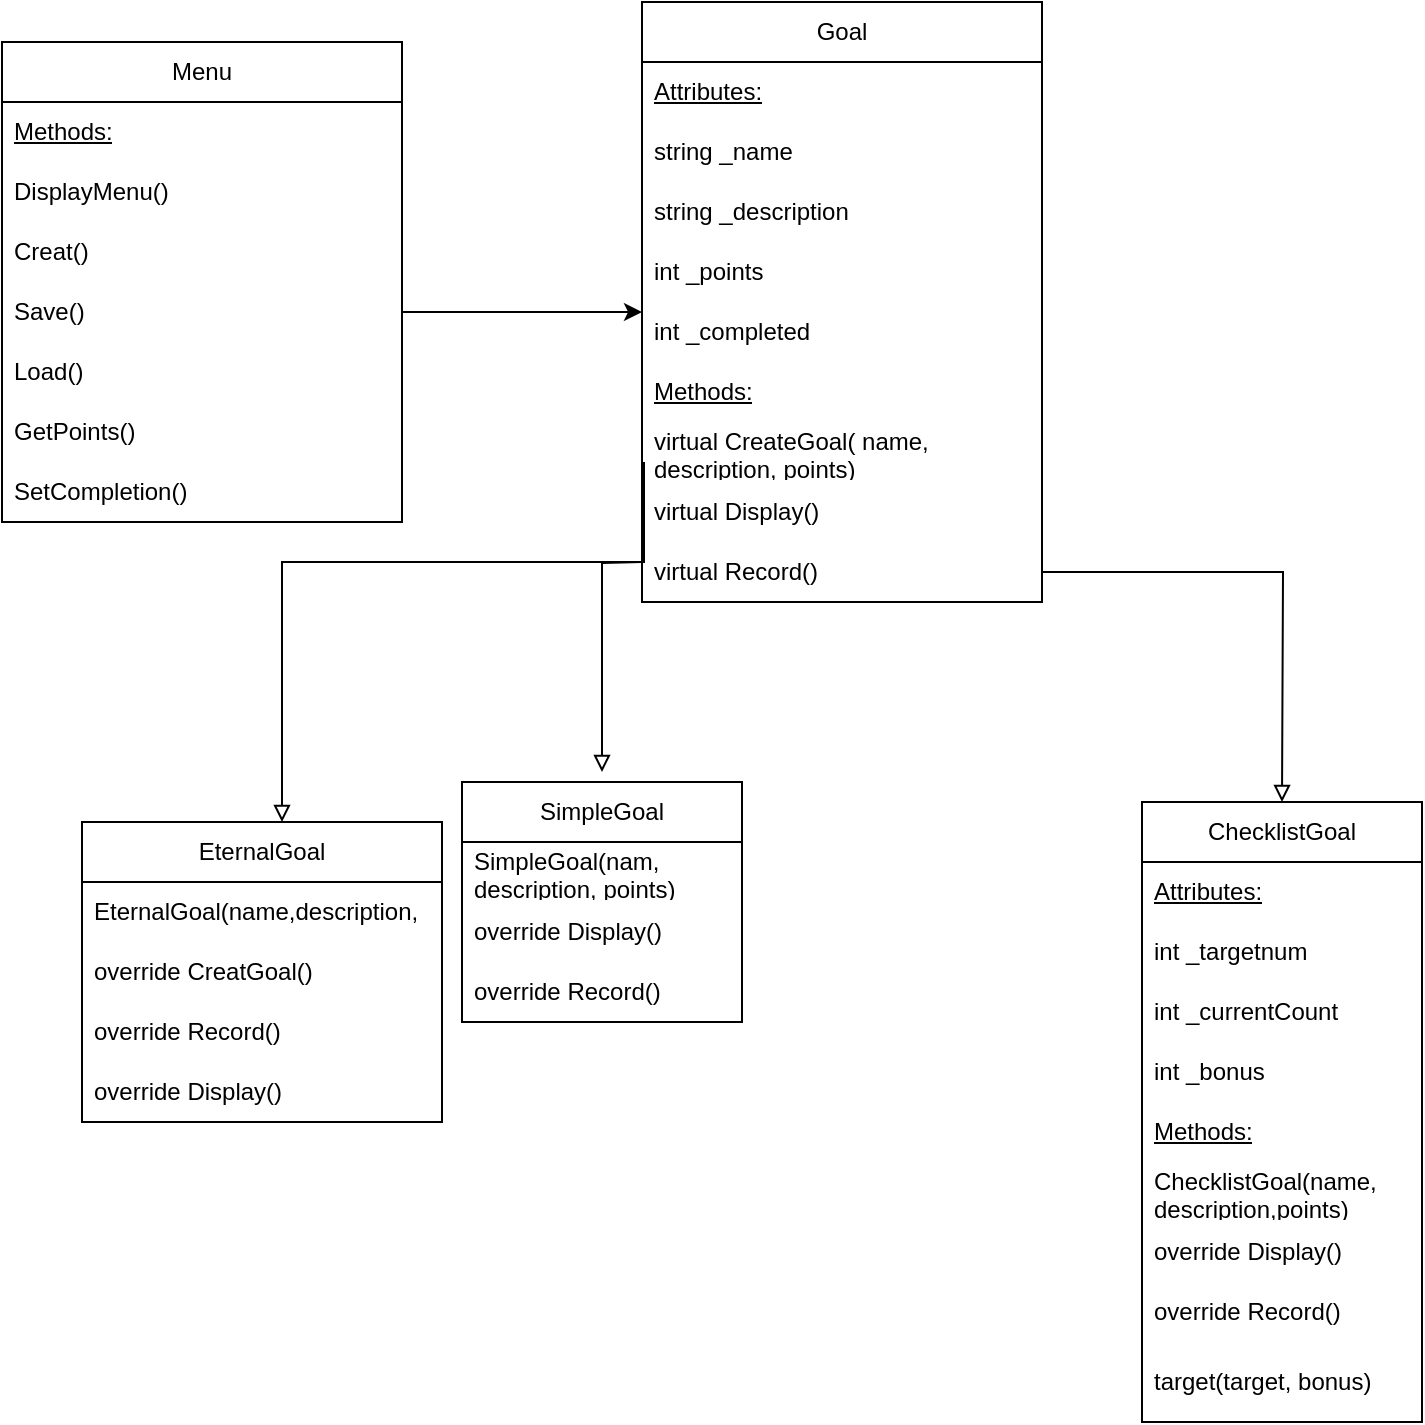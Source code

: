 <mxfile version="24.8.6">
  <diagram name="Page-1" id="ljNdz3VlY_u18H5mpeCV">
    <mxGraphModel dx="1059" dy="611" grid="1" gridSize="10" guides="1" tooltips="1" connect="1" arrows="1" fold="1" page="1" pageScale="1" pageWidth="850" pageHeight="1100" math="0" shadow="0">
      <root>
        <mxCell id="0" />
        <mxCell id="1" parent="0" />
        <mxCell id="P60cci3U4MZH3N8-1UAs-7" value="Menu" style="swimlane;fontStyle=0;childLayout=stackLayout;horizontal=1;startSize=30;horizontalStack=0;resizeParent=1;resizeParentMax=0;resizeLast=0;collapsible=1;marginBottom=0;whiteSpace=wrap;html=1;" vertex="1" parent="1">
          <mxGeometry x="40" y="40" width="200" height="240" as="geometry" />
        </mxCell>
        <mxCell id="P60cci3U4MZH3N8-1UAs-8" value="&lt;u&gt;Methods:&lt;/u&gt;" style="text;strokeColor=none;fillColor=none;align=left;verticalAlign=middle;spacingLeft=4;spacingRight=4;overflow=hidden;points=[[0,0.5],[1,0.5]];portConstraint=eastwest;rotatable=0;whiteSpace=wrap;html=1;" vertex="1" parent="P60cci3U4MZH3N8-1UAs-7">
          <mxGeometry y="30" width="200" height="30" as="geometry" />
        </mxCell>
        <mxCell id="P60cci3U4MZH3N8-1UAs-14" value="DisplayMenu()" style="text;strokeColor=none;fillColor=none;align=left;verticalAlign=middle;spacingLeft=4;spacingRight=4;overflow=hidden;points=[[0,0.5],[1,0.5]];portConstraint=eastwest;rotatable=0;whiteSpace=wrap;html=1;" vertex="1" parent="P60cci3U4MZH3N8-1UAs-7">
          <mxGeometry y="60" width="200" height="30" as="geometry" />
        </mxCell>
        <mxCell id="P60cci3U4MZH3N8-1UAs-9" value="Creat()" style="text;strokeColor=none;fillColor=none;align=left;verticalAlign=middle;spacingLeft=4;spacingRight=4;overflow=hidden;points=[[0,0.5],[1,0.5]];portConstraint=eastwest;rotatable=0;whiteSpace=wrap;html=1;" vertex="1" parent="P60cci3U4MZH3N8-1UAs-7">
          <mxGeometry y="90" width="200" height="30" as="geometry" />
        </mxCell>
        <mxCell id="P60cci3U4MZH3N8-1UAs-15" style="edgeStyle=orthogonalEdgeStyle;rounded=0;orthogonalLoop=1;jettySize=auto;html=1;exitX=1;exitY=0.5;exitDx=0;exitDy=0;" edge="1" parent="P60cci3U4MZH3N8-1UAs-7" source="P60cci3U4MZH3N8-1UAs-10">
          <mxGeometry relative="1" as="geometry">
            <mxPoint x="320" y="135" as="targetPoint" />
          </mxGeometry>
        </mxCell>
        <mxCell id="P60cci3U4MZH3N8-1UAs-10" value="Save()" style="text;strokeColor=none;fillColor=none;align=left;verticalAlign=middle;spacingLeft=4;spacingRight=4;overflow=hidden;points=[[0,0.5],[1,0.5]];portConstraint=eastwest;rotatable=0;whiteSpace=wrap;html=1;" vertex="1" parent="P60cci3U4MZH3N8-1UAs-7">
          <mxGeometry y="120" width="200" height="30" as="geometry" />
        </mxCell>
        <mxCell id="P60cci3U4MZH3N8-1UAs-11" value="Load()" style="text;strokeColor=none;fillColor=none;align=left;verticalAlign=middle;spacingLeft=4;spacingRight=4;overflow=hidden;points=[[0,0.5],[1,0.5]];portConstraint=eastwest;rotatable=0;whiteSpace=wrap;html=1;" vertex="1" parent="P60cci3U4MZH3N8-1UAs-7">
          <mxGeometry y="150" width="200" height="30" as="geometry" />
        </mxCell>
        <mxCell id="P60cci3U4MZH3N8-1UAs-12" value="GetPoints()" style="text;strokeColor=none;fillColor=none;align=left;verticalAlign=middle;spacingLeft=4;spacingRight=4;overflow=hidden;points=[[0,0.5],[1,0.5]];portConstraint=eastwest;rotatable=0;whiteSpace=wrap;html=1;" vertex="1" parent="P60cci3U4MZH3N8-1UAs-7">
          <mxGeometry y="180" width="200" height="30" as="geometry" />
        </mxCell>
        <mxCell id="P60cci3U4MZH3N8-1UAs-13" value="SetCompletion()" style="text;strokeColor=none;fillColor=none;align=left;verticalAlign=middle;spacingLeft=4;spacingRight=4;overflow=hidden;points=[[0,0.5],[1,0.5]];portConstraint=eastwest;rotatable=0;whiteSpace=wrap;html=1;" vertex="1" parent="P60cci3U4MZH3N8-1UAs-7">
          <mxGeometry y="210" width="200" height="30" as="geometry" />
        </mxCell>
        <mxCell id="P60cci3U4MZH3N8-1UAs-16" value="Goal" style="swimlane;fontStyle=0;childLayout=stackLayout;horizontal=1;startSize=30;horizontalStack=0;resizeParent=1;resizeParentMax=0;resizeLast=0;collapsible=1;marginBottom=0;whiteSpace=wrap;html=1;" vertex="1" parent="1">
          <mxGeometry x="360" y="20" width="200" height="300" as="geometry" />
        </mxCell>
        <mxCell id="P60cci3U4MZH3N8-1UAs-17" value="&lt;u&gt;Attributes:&lt;/u&gt;" style="text;strokeColor=none;fillColor=none;align=left;verticalAlign=middle;spacingLeft=4;spacingRight=4;overflow=hidden;points=[[0,0.5],[1,0.5]];portConstraint=eastwest;rotatable=0;whiteSpace=wrap;html=1;" vertex="1" parent="P60cci3U4MZH3N8-1UAs-16">
          <mxGeometry y="30" width="200" height="30" as="geometry" />
        </mxCell>
        <mxCell id="P60cci3U4MZH3N8-1UAs-18" value="string _name" style="text;strokeColor=none;fillColor=none;align=left;verticalAlign=middle;spacingLeft=4;spacingRight=4;overflow=hidden;points=[[0,0.5],[1,0.5]];portConstraint=eastwest;rotatable=0;whiteSpace=wrap;html=1;" vertex="1" parent="P60cci3U4MZH3N8-1UAs-16">
          <mxGeometry y="60" width="200" height="30" as="geometry" />
        </mxCell>
        <mxCell id="P60cci3U4MZH3N8-1UAs-19" value="string _description" style="text;strokeColor=none;fillColor=none;align=left;verticalAlign=middle;spacingLeft=4;spacingRight=4;overflow=hidden;points=[[0,0.5],[1,0.5]];portConstraint=eastwest;rotatable=0;whiteSpace=wrap;html=1;" vertex="1" parent="P60cci3U4MZH3N8-1UAs-16">
          <mxGeometry y="90" width="200" height="30" as="geometry" />
        </mxCell>
        <mxCell id="P60cci3U4MZH3N8-1UAs-20" value="int _points" style="text;strokeColor=none;fillColor=none;align=left;verticalAlign=middle;spacingLeft=4;spacingRight=4;overflow=hidden;points=[[0,0.5],[1,0.5]];portConstraint=eastwest;rotatable=0;whiteSpace=wrap;html=1;" vertex="1" parent="P60cci3U4MZH3N8-1UAs-16">
          <mxGeometry y="120" width="200" height="30" as="geometry" />
        </mxCell>
        <mxCell id="P60cci3U4MZH3N8-1UAs-21" value="int _completed" style="text;strokeColor=none;fillColor=none;align=left;verticalAlign=middle;spacingLeft=4;spacingRight=4;overflow=hidden;points=[[0,0.5],[1,0.5]];portConstraint=eastwest;rotatable=0;whiteSpace=wrap;html=1;" vertex="1" parent="P60cci3U4MZH3N8-1UAs-16">
          <mxGeometry y="150" width="200" height="30" as="geometry" />
        </mxCell>
        <mxCell id="P60cci3U4MZH3N8-1UAs-22" value="&lt;u&gt;Methods:&lt;/u&gt;" style="text;strokeColor=none;fillColor=none;align=left;verticalAlign=middle;spacingLeft=4;spacingRight=4;overflow=hidden;points=[[0,0.5],[1,0.5]];portConstraint=eastwest;rotatable=0;whiteSpace=wrap;html=1;" vertex="1" parent="P60cci3U4MZH3N8-1UAs-16">
          <mxGeometry y="180" width="200" height="30" as="geometry" />
        </mxCell>
        <mxCell id="P60cci3U4MZH3N8-1UAs-23" value="virtual CreateGoal( name, description, points)" style="text;strokeColor=none;fillColor=none;align=left;verticalAlign=middle;spacingLeft=4;spacingRight=4;overflow=hidden;points=[[0,0.5],[1,0.5]];portConstraint=eastwest;rotatable=0;whiteSpace=wrap;html=1;" vertex="1" parent="P60cci3U4MZH3N8-1UAs-16">
          <mxGeometry y="210" width="200" height="30" as="geometry" />
        </mxCell>
        <mxCell id="P60cci3U4MZH3N8-1UAs-24" value="virtual Display()" style="text;strokeColor=none;fillColor=none;align=left;verticalAlign=middle;spacingLeft=4;spacingRight=4;overflow=hidden;points=[[0,0.5],[1,0.5]];portConstraint=eastwest;rotatable=0;whiteSpace=wrap;html=1;" vertex="1" parent="P60cci3U4MZH3N8-1UAs-16">
          <mxGeometry y="240" width="200" height="30" as="geometry" />
        </mxCell>
        <mxCell id="P60cci3U4MZH3N8-1UAs-27" style="edgeStyle=orthogonalEdgeStyle;rounded=0;orthogonalLoop=1;jettySize=auto;html=1;exitX=1;exitY=0.5;exitDx=0;exitDy=0;endArrow=block;endFill=0;" edge="1" parent="P60cci3U4MZH3N8-1UAs-16" source="P60cci3U4MZH3N8-1UAs-25">
          <mxGeometry relative="1" as="geometry">
            <mxPoint x="320" y="400" as="targetPoint" />
          </mxGeometry>
        </mxCell>
        <mxCell id="P60cci3U4MZH3N8-1UAs-25" value="virtual Record()" style="text;strokeColor=none;fillColor=none;align=left;verticalAlign=middle;spacingLeft=4;spacingRight=4;overflow=hidden;points=[[0,0.5],[1,0.5]];portConstraint=eastwest;rotatable=0;whiteSpace=wrap;html=1;" vertex="1" parent="P60cci3U4MZH3N8-1UAs-16">
          <mxGeometry y="270" width="200" height="30" as="geometry" />
        </mxCell>
        <mxCell id="P60cci3U4MZH3N8-1UAs-26" style="edgeStyle=orthogonalEdgeStyle;rounded=0;orthogonalLoop=1;jettySize=auto;html=1;endArrow=block;endFill=0;exitX=0.003;exitY=-0.017;exitDx=0;exitDy=0;exitPerimeter=0;" edge="1" parent="1">
          <mxGeometry relative="1" as="geometry">
            <mxPoint x="180" y="430" as="targetPoint" />
            <mxPoint x="361.0" y="250" as="sourcePoint" />
            <Array as="points">
              <mxPoint x="361" y="300" />
              <mxPoint x="180" y="300" />
            </Array>
          </mxGeometry>
        </mxCell>
        <mxCell id="P60cci3U4MZH3N8-1UAs-28" style="edgeStyle=orthogonalEdgeStyle;rounded=0;orthogonalLoop=1;jettySize=auto;html=1;exitX=0;exitY=0.5;exitDx=0;exitDy=0;endArrow=block;endFill=0;" edge="1" parent="1">
          <mxGeometry relative="1" as="geometry">
            <mxPoint x="340" y="405" as="targetPoint" />
            <mxPoint x="360" y="300" as="sourcePoint" />
          </mxGeometry>
        </mxCell>
        <mxCell id="P60cci3U4MZH3N8-1UAs-29" value="SimpleGoal" style="swimlane;fontStyle=0;childLayout=stackLayout;horizontal=1;startSize=30;horizontalStack=0;resizeParent=1;resizeParentMax=0;resizeLast=0;collapsible=1;marginBottom=0;whiteSpace=wrap;html=1;" vertex="1" parent="1">
          <mxGeometry x="270" y="410" width="140" height="120" as="geometry" />
        </mxCell>
        <mxCell id="P60cci3U4MZH3N8-1UAs-30" value="SimpleGoal(nam, description, points)" style="text;strokeColor=none;fillColor=none;align=left;verticalAlign=middle;spacingLeft=4;spacingRight=4;overflow=hidden;points=[[0,0.5],[1,0.5]];portConstraint=eastwest;rotatable=0;whiteSpace=wrap;html=1;" vertex="1" parent="P60cci3U4MZH3N8-1UAs-29">
          <mxGeometry y="30" width="140" height="30" as="geometry" />
        </mxCell>
        <mxCell id="P60cci3U4MZH3N8-1UAs-31" value="override Display()" style="text;strokeColor=none;fillColor=none;align=left;verticalAlign=middle;spacingLeft=4;spacingRight=4;overflow=hidden;points=[[0,0.5],[1,0.5]];portConstraint=eastwest;rotatable=0;whiteSpace=wrap;html=1;" vertex="1" parent="P60cci3U4MZH3N8-1UAs-29">
          <mxGeometry y="60" width="140" height="30" as="geometry" />
        </mxCell>
        <mxCell id="P60cci3U4MZH3N8-1UAs-32" value="override Record()" style="text;strokeColor=none;fillColor=none;align=left;verticalAlign=middle;spacingLeft=4;spacingRight=4;overflow=hidden;points=[[0,0.5],[1,0.5]];portConstraint=eastwest;rotatable=0;whiteSpace=wrap;html=1;" vertex="1" parent="P60cci3U4MZH3N8-1UAs-29">
          <mxGeometry y="90" width="140" height="30" as="geometry" />
        </mxCell>
        <mxCell id="P60cci3U4MZH3N8-1UAs-33" value="EternalGoal" style="swimlane;fontStyle=0;childLayout=stackLayout;horizontal=1;startSize=30;horizontalStack=0;resizeParent=1;resizeParentMax=0;resizeLast=0;collapsible=1;marginBottom=0;whiteSpace=wrap;html=1;" vertex="1" parent="1">
          <mxGeometry x="80" y="430" width="180" height="150" as="geometry" />
        </mxCell>
        <mxCell id="P60cci3U4MZH3N8-1UAs-34" value="EternalGoal(name,description," style="text;strokeColor=none;fillColor=none;align=left;verticalAlign=middle;spacingLeft=4;spacingRight=4;overflow=hidden;points=[[0,0.5],[1,0.5]];portConstraint=eastwest;rotatable=0;whiteSpace=wrap;html=1;" vertex="1" parent="P60cci3U4MZH3N8-1UAs-33">
          <mxGeometry y="30" width="180" height="30" as="geometry" />
        </mxCell>
        <mxCell id="P60cci3U4MZH3N8-1UAs-35" value="override CreatGoal()" style="text;strokeColor=none;fillColor=none;align=left;verticalAlign=middle;spacingLeft=4;spacingRight=4;overflow=hidden;points=[[0,0.5],[1,0.5]];portConstraint=eastwest;rotatable=0;whiteSpace=wrap;html=1;" vertex="1" parent="P60cci3U4MZH3N8-1UAs-33">
          <mxGeometry y="60" width="180" height="30" as="geometry" />
        </mxCell>
        <mxCell id="P60cci3U4MZH3N8-1UAs-36" value="override Record()" style="text;strokeColor=none;fillColor=none;align=left;verticalAlign=middle;spacingLeft=4;spacingRight=4;overflow=hidden;points=[[0,0.5],[1,0.5]];portConstraint=eastwest;rotatable=0;whiteSpace=wrap;html=1;" vertex="1" parent="P60cci3U4MZH3N8-1UAs-33">
          <mxGeometry y="90" width="180" height="30" as="geometry" />
        </mxCell>
        <mxCell id="P60cci3U4MZH3N8-1UAs-37" value="override Display()" style="text;strokeColor=none;fillColor=none;align=left;verticalAlign=middle;spacingLeft=4;spacingRight=4;overflow=hidden;points=[[0,0.5],[1,0.5]];portConstraint=eastwest;rotatable=0;whiteSpace=wrap;html=1;" vertex="1" parent="P60cci3U4MZH3N8-1UAs-33">
          <mxGeometry y="120" width="180" height="30" as="geometry" />
        </mxCell>
        <mxCell id="P60cci3U4MZH3N8-1UAs-38" value="ChecklistGoal" style="swimlane;fontStyle=0;childLayout=stackLayout;horizontal=1;startSize=30;horizontalStack=0;resizeParent=1;resizeParentMax=0;resizeLast=0;collapsible=1;marginBottom=0;whiteSpace=wrap;html=1;" vertex="1" parent="1">
          <mxGeometry x="610" y="420" width="140" height="310" as="geometry" />
        </mxCell>
        <mxCell id="P60cci3U4MZH3N8-1UAs-39" value="&lt;u&gt;Attributes:&lt;/u&gt;" style="text;strokeColor=none;fillColor=none;align=left;verticalAlign=middle;spacingLeft=4;spacingRight=4;overflow=hidden;points=[[0,0.5],[1,0.5]];portConstraint=eastwest;rotatable=0;whiteSpace=wrap;html=1;" vertex="1" parent="P60cci3U4MZH3N8-1UAs-38">
          <mxGeometry y="30" width="140" height="30" as="geometry" />
        </mxCell>
        <mxCell id="P60cci3U4MZH3N8-1UAs-40" value="int _targetnum" style="text;strokeColor=none;fillColor=none;align=left;verticalAlign=middle;spacingLeft=4;spacingRight=4;overflow=hidden;points=[[0,0.5],[1,0.5]];portConstraint=eastwest;rotatable=0;whiteSpace=wrap;html=1;" vertex="1" parent="P60cci3U4MZH3N8-1UAs-38">
          <mxGeometry y="60" width="140" height="30" as="geometry" />
        </mxCell>
        <mxCell id="P60cci3U4MZH3N8-1UAs-41" value="int _currentCount" style="text;strokeColor=none;fillColor=none;align=left;verticalAlign=middle;spacingLeft=4;spacingRight=4;overflow=hidden;points=[[0,0.5],[1,0.5]];portConstraint=eastwest;rotatable=0;whiteSpace=wrap;html=1;" vertex="1" parent="P60cci3U4MZH3N8-1UAs-38">
          <mxGeometry y="90" width="140" height="30" as="geometry" />
        </mxCell>
        <mxCell id="P60cci3U4MZH3N8-1UAs-42" value="int _bonus" style="text;strokeColor=none;fillColor=none;align=left;verticalAlign=middle;spacingLeft=4;spacingRight=4;overflow=hidden;points=[[0,0.5],[1,0.5]];portConstraint=eastwest;rotatable=0;whiteSpace=wrap;html=1;" vertex="1" parent="P60cci3U4MZH3N8-1UAs-38">
          <mxGeometry y="120" width="140" height="30" as="geometry" />
        </mxCell>
        <mxCell id="P60cci3U4MZH3N8-1UAs-43" value="&lt;u&gt;Methods:&lt;/u&gt;" style="text;strokeColor=none;fillColor=none;align=left;verticalAlign=middle;spacingLeft=4;spacingRight=4;overflow=hidden;points=[[0,0.5],[1,0.5]];portConstraint=eastwest;rotatable=0;whiteSpace=wrap;html=1;" vertex="1" parent="P60cci3U4MZH3N8-1UAs-38">
          <mxGeometry y="150" width="140" height="30" as="geometry" />
        </mxCell>
        <mxCell id="P60cci3U4MZH3N8-1UAs-46" value="ChecklistGoal(name, description,points)" style="text;strokeColor=none;fillColor=none;align=left;verticalAlign=middle;spacingLeft=4;spacingRight=4;overflow=hidden;points=[[0,0.5],[1,0.5]];portConstraint=eastwest;rotatable=0;whiteSpace=wrap;html=1;" vertex="1" parent="P60cci3U4MZH3N8-1UAs-38">
          <mxGeometry y="180" width="140" height="30" as="geometry" />
        </mxCell>
        <mxCell id="P60cci3U4MZH3N8-1UAs-44" value="override Display()" style="text;strokeColor=none;fillColor=none;align=left;verticalAlign=middle;spacingLeft=4;spacingRight=4;overflow=hidden;points=[[0,0.5],[1,0.5]];portConstraint=eastwest;rotatable=0;whiteSpace=wrap;html=1;" vertex="1" parent="P60cci3U4MZH3N8-1UAs-38">
          <mxGeometry y="210" width="140" height="30" as="geometry" />
        </mxCell>
        <mxCell id="P60cci3U4MZH3N8-1UAs-45" value="override Record()" style="text;strokeColor=none;fillColor=none;align=left;verticalAlign=middle;spacingLeft=4;spacingRight=4;overflow=hidden;points=[[0,0.5],[1,0.5]];portConstraint=eastwest;rotatable=0;whiteSpace=wrap;html=1;" vertex="1" parent="P60cci3U4MZH3N8-1UAs-38">
          <mxGeometry y="240" width="140" height="30" as="geometry" />
        </mxCell>
        <mxCell id="P60cci3U4MZH3N8-1UAs-47" value="target(target, bonus)" style="text;strokeColor=none;fillColor=none;align=left;verticalAlign=middle;spacingLeft=4;spacingRight=4;overflow=hidden;points=[[0,0.5],[1,0.5]];portConstraint=eastwest;rotatable=0;whiteSpace=wrap;html=1;" vertex="1" parent="P60cci3U4MZH3N8-1UAs-38">
          <mxGeometry y="270" width="140" height="40" as="geometry" />
        </mxCell>
      </root>
    </mxGraphModel>
  </diagram>
</mxfile>
